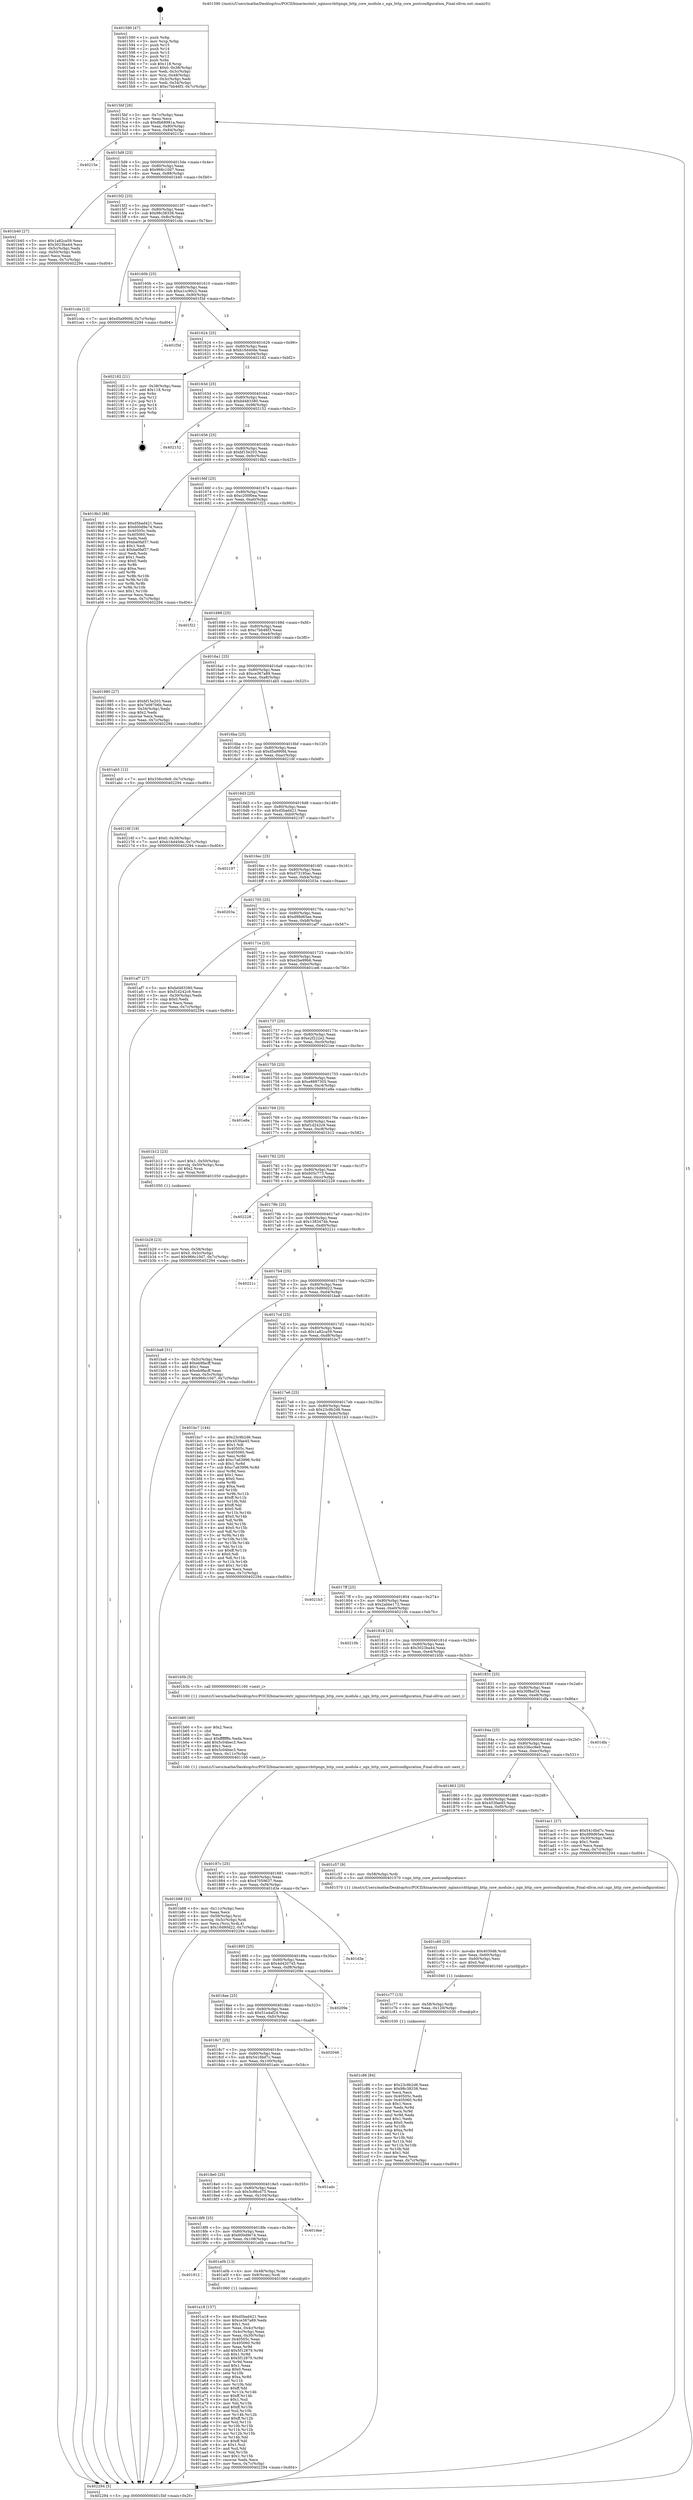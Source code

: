 digraph "0x401590" {
  label = "0x401590 (/mnt/c/Users/mathe/Desktop/tcc/POCII/binaries/extr_nginxsrchttpngx_http_core_module.c_ngx_http_core_postconfiguration_Final-ollvm.out::main(0))"
  labelloc = "t"
  node[shape=record]

  Entry [label="",width=0.3,height=0.3,shape=circle,fillcolor=black,style=filled]
  "0x4015bf" [label="{
     0x4015bf [26]\l
     | [instrs]\l
     &nbsp;&nbsp;0x4015bf \<+3\>: mov -0x7c(%rbp),%eax\l
     &nbsp;&nbsp;0x4015c2 \<+2\>: mov %eax,%ecx\l
     &nbsp;&nbsp;0x4015c4 \<+6\>: sub $0x8b68981a,%ecx\l
     &nbsp;&nbsp;0x4015ca \<+3\>: mov %eax,-0x80(%rbp)\l
     &nbsp;&nbsp;0x4015cd \<+6\>: mov %ecx,-0x84(%rbp)\l
     &nbsp;&nbsp;0x4015d3 \<+6\>: je 000000000040215e \<main+0xbce\>\l
  }"]
  "0x40215e" [label="{
     0x40215e\l
  }", style=dashed]
  "0x4015d9" [label="{
     0x4015d9 [25]\l
     | [instrs]\l
     &nbsp;&nbsp;0x4015d9 \<+5\>: jmp 00000000004015de \<main+0x4e\>\l
     &nbsp;&nbsp;0x4015de \<+3\>: mov -0x80(%rbp),%eax\l
     &nbsp;&nbsp;0x4015e1 \<+5\>: sub $0x966c10d7,%eax\l
     &nbsp;&nbsp;0x4015e6 \<+6\>: mov %eax,-0x88(%rbp)\l
     &nbsp;&nbsp;0x4015ec \<+6\>: je 0000000000401b40 \<main+0x5b0\>\l
  }"]
  Exit [label="",width=0.3,height=0.3,shape=circle,fillcolor=black,style=filled,peripheries=2]
  "0x401b40" [label="{
     0x401b40 [27]\l
     | [instrs]\l
     &nbsp;&nbsp;0x401b40 \<+5\>: mov $0x1a82ca59,%eax\l
     &nbsp;&nbsp;0x401b45 \<+5\>: mov $0x3023ba44,%ecx\l
     &nbsp;&nbsp;0x401b4a \<+3\>: mov -0x5c(%rbp),%edx\l
     &nbsp;&nbsp;0x401b4d \<+3\>: cmp -0x50(%rbp),%edx\l
     &nbsp;&nbsp;0x401b50 \<+3\>: cmovl %ecx,%eax\l
     &nbsp;&nbsp;0x401b53 \<+3\>: mov %eax,-0x7c(%rbp)\l
     &nbsp;&nbsp;0x401b56 \<+5\>: jmp 0000000000402294 \<main+0xd04\>\l
  }"]
  "0x4015f2" [label="{
     0x4015f2 [25]\l
     | [instrs]\l
     &nbsp;&nbsp;0x4015f2 \<+5\>: jmp 00000000004015f7 \<main+0x67\>\l
     &nbsp;&nbsp;0x4015f7 \<+3\>: mov -0x80(%rbp),%eax\l
     &nbsp;&nbsp;0x4015fa \<+5\>: sub $0x98c38338,%eax\l
     &nbsp;&nbsp;0x4015ff \<+6\>: mov %eax,-0x8c(%rbp)\l
     &nbsp;&nbsp;0x401605 \<+6\>: je 0000000000401cda \<main+0x74a\>\l
  }"]
  "0x401c86" [label="{
     0x401c86 [84]\l
     | [instrs]\l
     &nbsp;&nbsp;0x401c86 \<+5\>: mov $0x23c9b2d6,%eax\l
     &nbsp;&nbsp;0x401c8b \<+5\>: mov $0x98c38338,%esi\l
     &nbsp;&nbsp;0x401c90 \<+2\>: xor %ecx,%ecx\l
     &nbsp;&nbsp;0x401c92 \<+7\>: mov 0x40505c,%edx\l
     &nbsp;&nbsp;0x401c99 \<+8\>: mov 0x405060,%r8d\l
     &nbsp;&nbsp;0x401ca1 \<+3\>: sub $0x1,%ecx\l
     &nbsp;&nbsp;0x401ca4 \<+3\>: mov %edx,%r9d\l
     &nbsp;&nbsp;0x401ca7 \<+3\>: add %ecx,%r9d\l
     &nbsp;&nbsp;0x401caa \<+4\>: imul %r9d,%edx\l
     &nbsp;&nbsp;0x401cae \<+3\>: and $0x1,%edx\l
     &nbsp;&nbsp;0x401cb1 \<+3\>: cmp $0x0,%edx\l
     &nbsp;&nbsp;0x401cb4 \<+4\>: sete %r10b\l
     &nbsp;&nbsp;0x401cb8 \<+4\>: cmp $0xa,%r8d\l
     &nbsp;&nbsp;0x401cbc \<+4\>: setl %r11b\l
     &nbsp;&nbsp;0x401cc0 \<+3\>: mov %r10b,%bl\l
     &nbsp;&nbsp;0x401cc3 \<+3\>: and %r11b,%bl\l
     &nbsp;&nbsp;0x401cc6 \<+3\>: xor %r11b,%r10b\l
     &nbsp;&nbsp;0x401cc9 \<+3\>: or %r10b,%bl\l
     &nbsp;&nbsp;0x401ccc \<+3\>: test $0x1,%bl\l
     &nbsp;&nbsp;0x401ccf \<+3\>: cmovne %esi,%eax\l
     &nbsp;&nbsp;0x401cd2 \<+3\>: mov %eax,-0x7c(%rbp)\l
     &nbsp;&nbsp;0x401cd5 \<+5\>: jmp 0000000000402294 \<main+0xd04\>\l
  }"]
  "0x401cda" [label="{
     0x401cda [12]\l
     | [instrs]\l
     &nbsp;&nbsp;0x401cda \<+7\>: movl $0xd5a990fd,-0x7c(%rbp)\l
     &nbsp;&nbsp;0x401ce1 \<+5\>: jmp 0000000000402294 \<main+0xd04\>\l
  }"]
  "0x40160b" [label="{
     0x40160b [25]\l
     | [instrs]\l
     &nbsp;&nbsp;0x40160b \<+5\>: jmp 0000000000401610 \<main+0x80\>\l
     &nbsp;&nbsp;0x401610 \<+3\>: mov -0x80(%rbp),%eax\l
     &nbsp;&nbsp;0x401613 \<+5\>: sub $0xa1cc90c2,%eax\l
     &nbsp;&nbsp;0x401618 \<+6\>: mov %eax,-0x90(%rbp)\l
     &nbsp;&nbsp;0x40161e \<+6\>: je 0000000000401f3d \<main+0x9ad\>\l
  }"]
  "0x401c77" [label="{
     0x401c77 [15]\l
     | [instrs]\l
     &nbsp;&nbsp;0x401c77 \<+4\>: mov -0x58(%rbp),%rdi\l
     &nbsp;&nbsp;0x401c7b \<+6\>: mov %eax,-0x120(%rbp)\l
     &nbsp;&nbsp;0x401c81 \<+5\>: call 0000000000401030 \<free@plt\>\l
     | [calls]\l
     &nbsp;&nbsp;0x401030 \{1\} (unknown)\l
  }"]
  "0x401f3d" [label="{
     0x401f3d\l
  }", style=dashed]
  "0x401624" [label="{
     0x401624 [25]\l
     | [instrs]\l
     &nbsp;&nbsp;0x401624 \<+5\>: jmp 0000000000401629 \<main+0x99\>\l
     &nbsp;&nbsp;0x401629 \<+3\>: mov -0x80(%rbp),%eax\l
     &nbsp;&nbsp;0x40162c \<+5\>: sub $0xb16d40de,%eax\l
     &nbsp;&nbsp;0x401631 \<+6\>: mov %eax,-0x94(%rbp)\l
     &nbsp;&nbsp;0x401637 \<+6\>: je 0000000000402182 \<main+0xbf2\>\l
  }"]
  "0x401c60" [label="{
     0x401c60 [23]\l
     | [instrs]\l
     &nbsp;&nbsp;0x401c60 \<+10\>: movabs $0x4030d6,%rdi\l
     &nbsp;&nbsp;0x401c6a \<+3\>: mov %eax,-0x60(%rbp)\l
     &nbsp;&nbsp;0x401c6d \<+3\>: mov -0x60(%rbp),%esi\l
     &nbsp;&nbsp;0x401c70 \<+2\>: mov $0x0,%al\l
     &nbsp;&nbsp;0x401c72 \<+5\>: call 0000000000401040 \<printf@plt\>\l
     | [calls]\l
     &nbsp;&nbsp;0x401040 \{1\} (unknown)\l
  }"]
  "0x402182" [label="{
     0x402182 [21]\l
     | [instrs]\l
     &nbsp;&nbsp;0x402182 \<+3\>: mov -0x38(%rbp),%eax\l
     &nbsp;&nbsp;0x402185 \<+7\>: add $0x118,%rsp\l
     &nbsp;&nbsp;0x40218c \<+1\>: pop %rbx\l
     &nbsp;&nbsp;0x40218d \<+2\>: pop %r12\l
     &nbsp;&nbsp;0x40218f \<+2\>: pop %r13\l
     &nbsp;&nbsp;0x402191 \<+2\>: pop %r14\l
     &nbsp;&nbsp;0x402193 \<+2\>: pop %r15\l
     &nbsp;&nbsp;0x402195 \<+1\>: pop %rbp\l
     &nbsp;&nbsp;0x402196 \<+1\>: ret\l
  }"]
  "0x40163d" [label="{
     0x40163d [25]\l
     | [instrs]\l
     &nbsp;&nbsp;0x40163d \<+5\>: jmp 0000000000401642 \<main+0xb2\>\l
     &nbsp;&nbsp;0x401642 \<+3\>: mov -0x80(%rbp),%eax\l
     &nbsp;&nbsp;0x401645 \<+5\>: sub $0xbd483380,%eax\l
     &nbsp;&nbsp;0x40164a \<+6\>: mov %eax,-0x98(%rbp)\l
     &nbsp;&nbsp;0x401650 \<+6\>: je 0000000000402152 \<main+0xbc2\>\l
  }"]
  "0x401b88" [label="{
     0x401b88 [32]\l
     | [instrs]\l
     &nbsp;&nbsp;0x401b88 \<+6\>: mov -0x11c(%rbp),%ecx\l
     &nbsp;&nbsp;0x401b8e \<+3\>: imul %eax,%ecx\l
     &nbsp;&nbsp;0x401b91 \<+4\>: mov -0x58(%rbp),%rsi\l
     &nbsp;&nbsp;0x401b95 \<+4\>: movslq -0x5c(%rbp),%rdi\l
     &nbsp;&nbsp;0x401b99 \<+3\>: mov %ecx,(%rsi,%rdi,4)\l
     &nbsp;&nbsp;0x401b9c \<+7\>: movl $0x16d90d22,-0x7c(%rbp)\l
     &nbsp;&nbsp;0x401ba3 \<+5\>: jmp 0000000000402294 \<main+0xd04\>\l
  }"]
  "0x402152" [label="{
     0x402152\l
  }", style=dashed]
  "0x401656" [label="{
     0x401656 [25]\l
     | [instrs]\l
     &nbsp;&nbsp;0x401656 \<+5\>: jmp 000000000040165b \<main+0xcb\>\l
     &nbsp;&nbsp;0x40165b \<+3\>: mov -0x80(%rbp),%eax\l
     &nbsp;&nbsp;0x40165e \<+5\>: sub $0xbf15e203,%eax\l
     &nbsp;&nbsp;0x401663 \<+6\>: mov %eax,-0x9c(%rbp)\l
     &nbsp;&nbsp;0x401669 \<+6\>: je 00000000004019b3 \<main+0x423\>\l
  }"]
  "0x401b60" [label="{
     0x401b60 [40]\l
     | [instrs]\l
     &nbsp;&nbsp;0x401b60 \<+5\>: mov $0x2,%ecx\l
     &nbsp;&nbsp;0x401b65 \<+1\>: cltd\l
     &nbsp;&nbsp;0x401b66 \<+2\>: idiv %ecx\l
     &nbsp;&nbsp;0x401b68 \<+6\>: imul $0xfffffffe,%edx,%ecx\l
     &nbsp;&nbsp;0x401b6e \<+6\>: add $0x5c04bec3,%ecx\l
     &nbsp;&nbsp;0x401b74 \<+3\>: add $0x1,%ecx\l
     &nbsp;&nbsp;0x401b77 \<+6\>: sub $0x5c04bec3,%ecx\l
     &nbsp;&nbsp;0x401b7d \<+6\>: mov %ecx,-0x11c(%rbp)\l
     &nbsp;&nbsp;0x401b83 \<+5\>: call 0000000000401160 \<next_i\>\l
     | [calls]\l
     &nbsp;&nbsp;0x401160 \{1\} (/mnt/c/Users/mathe/Desktop/tcc/POCII/binaries/extr_nginxsrchttpngx_http_core_module.c_ngx_http_core_postconfiguration_Final-ollvm.out::next_i)\l
  }"]
  "0x4019b3" [label="{
     0x4019b3 [88]\l
     | [instrs]\l
     &nbsp;&nbsp;0x4019b3 \<+5\>: mov $0xd5bad421,%eax\l
     &nbsp;&nbsp;0x4019b8 \<+5\>: mov $0x600d9e74,%ecx\l
     &nbsp;&nbsp;0x4019bd \<+7\>: mov 0x40505c,%edx\l
     &nbsp;&nbsp;0x4019c4 \<+7\>: mov 0x405060,%esi\l
     &nbsp;&nbsp;0x4019cb \<+2\>: mov %edx,%edi\l
     &nbsp;&nbsp;0x4019cd \<+6\>: add $0xba0faf37,%edi\l
     &nbsp;&nbsp;0x4019d3 \<+3\>: sub $0x1,%edi\l
     &nbsp;&nbsp;0x4019d6 \<+6\>: sub $0xba0faf37,%edi\l
     &nbsp;&nbsp;0x4019dc \<+3\>: imul %edi,%edx\l
     &nbsp;&nbsp;0x4019df \<+3\>: and $0x1,%edx\l
     &nbsp;&nbsp;0x4019e2 \<+3\>: cmp $0x0,%edx\l
     &nbsp;&nbsp;0x4019e5 \<+4\>: sete %r8b\l
     &nbsp;&nbsp;0x4019e9 \<+3\>: cmp $0xa,%esi\l
     &nbsp;&nbsp;0x4019ec \<+4\>: setl %r9b\l
     &nbsp;&nbsp;0x4019f0 \<+3\>: mov %r8b,%r10b\l
     &nbsp;&nbsp;0x4019f3 \<+3\>: and %r9b,%r10b\l
     &nbsp;&nbsp;0x4019f6 \<+3\>: xor %r9b,%r8b\l
     &nbsp;&nbsp;0x4019f9 \<+3\>: or %r8b,%r10b\l
     &nbsp;&nbsp;0x4019fc \<+4\>: test $0x1,%r10b\l
     &nbsp;&nbsp;0x401a00 \<+3\>: cmovne %ecx,%eax\l
     &nbsp;&nbsp;0x401a03 \<+3\>: mov %eax,-0x7c(%rbp)\l
     &nbsp;&nbsp;0x401a06 \<+5\>: jmp 0000000000402294 \<main+0xd04\>\l
  }"]
  "0x40166f" [label="{
     0x40166f [25]\l
     | [instrs]\l
     &nbsp;&nbsp;0x40166f \<+5\>: jmp 0000000000401674 \<main+0xe4\>\l
     &nbsp;&nbsp;0x401674 \<+3\>: mov -0x80(%rbp),%eax\l
     &nbsp;&nbsp;0x401677 \<+5\>: sub $0xc200f0ea,%eax\l
     &nbsp;&nbsp;0x40167c \<+6\>: mov %eax,-0xa0(%rbp)\l
     &nbsp;&nbsp;0x401682 \<+6\>: je 0000000000401f22 \<main+0x992\>\l
  }"]
  "0x401b29" [label="{
     0x401b29 [23]\l
     | [instrs]\l
     &nbsp;&nbsp;0x401b29 \<+4\>: mov %rax,-0x58(%rbp)\l
     &nbsp;&nbsp;0x401b2d \<+7\>: movl $0x0,-0x5c(%rbp)\l
     &nbsp;&nbsp;0x401b34 \<+7\>: movl $0x966c10d7,-0x7c(%rbp)\l
     &nbsp;&nbsp;0x401b3b \<+5\>: jmp 0000000000402294 \<main+0xd04\>\l
  }"]
  "0x401f22" [label="{
     0x401f22\l
  }", style=dashed]
  "0x401688" [label="{
     0x401688 [25]\l
     | [instrs]\l
     &nbsp;&nbsp;0x401688 \<+5\>: jmp 000000000040168d \<main+0xfd\>\l
     &nbsp;&nbsp;0x40168d \<+3\>: mov -0x80(%rbp),%eax\l
     &nbsp;&nbsp;0x401690 \<+5\>: sub $0xc7bb46f3,%eax\l
     &nbsp;&nbsp;0x401695 \<+6\>: mov %eax,-0xa4(%rbp)\l
     &nbsp;&nbsp;0x40169b \<+6\>: je 0000000000401980 \<main+0x3f0\>\l
  }"]
  "0x401a18" [label="{
     0x401a18 [157]\l
     | [instrs]\l
     &nbsp;&nbsp;0x401a18 \<+5\>: mov $0xd5bad421,%ecx\l
     &nbsp;&nbsp;0x401a1d \<+5\>: mov $0xce367a89,%edx\l
     &nbsp;&nbsp;0x401a22 \<+3\>: mov $0x1,%sil\l
     &nbsp;&nbsp;0x401a25 \<+3\>: mov %eax,-0x4c(%rbp)\l
     &nbsp;&nbsp;0x401a28 \<+3\>: mov -0x4c(%rbp),%eax\l
     &nbsp;&nbsp;0x401a2b \<+3\>: mov %eax,-0x30(%rbp)\l
     &nbsp;&nbsp;0x401a2e \<+7\>: mov 0x40505c,%eax\l
     &nbsp;&nbsp;0x401a35 \<+8\>: mov 0x405060,%r8d\l
     &nbsp;&nbsp;0x401a3d \<+3\>: mov %eax,%r9d\l
     &nbsp;&nbsp;0x401a40 \<+7\>: add $0x5f12879,%r9d\l
     &nbsp;&nbsp;0x401a47 \<+4\>: sub $0x1,%r9d\l
     &nbsp;&nbsp;0x401a4b \<+7\>: sub $0x5f12879,%r9d\l
     &nbsp;&nbsp;0x401a52 \<+4\>: imul %r9d,%eax\l
     &nbsp;&nbsp;0x401a56 \<+3\>: and $0x1,%eax\l
     &nbsp;&nbsp;0x401a59 \<+3\>: cmp $0x0,%eax\l
     &nbsp;&nbsp;0x401a5c \<+4\>: sete %r10b\l
     &nbsp;&nbsp;0x401a60 \<+4\>: cmp $0xa,%r8d\l
     &nbsp;&nbsp;0x401a64 \<+4\>: setl %r11b\l
     &nbsp;&nbsp;0x401a68 \<+3\>: mov %r10b,%bl\l
     &nbsp;&nbsp;0x401a6b \<+3\>: xor $0xff,%bl\l
     &nbsp;&nbsp;0x401a6e \<+3\>: mov %r11b,%r14b\l
     &nbsp;&nbsp;0x401a71 \<+4\>: xor $0xff,%r14b\l
     &nbsp;&nbsp;0x401a75 \<+4\>: xor $0x1,%sil\l
     &nbsp;&nbsp;0x401a79 \<+3\>: mov %bl,%r15b\l
     &nbsp;&nbsp;0x401a7c \<+4\>: and $0xff,%r15b\l
     &nbsp;&nbsp;0x401a80 \<+3\>: and %sil,%r10b\l
     &nbsp;&nbsp;0x401a83 \<+3\>: mov %r14b,%r12b\l
     &nbsp;&nbsp;0x401a86 \<+4\>: and $0xff,%r12b\l
     &nbsp;&nbsp;0x401a8a \<+3\>: and %sil,%r11b\l
     &nbsp;&nbsp;0x401a8d \<+3\>: or %r10b,%r15b\l
     &nbsp;&nbsp;0x401a90 \<+3\>: or %r11b,%r12b\l
     &nbsp;&nbsp;0x401a93 \<+3\>: xor %r12b,%r15b\l
     &nbsp;&nbsp;0x401a96 \<+3\>: or %r14b,%bl\l
     &nbsp;&nbsp;0x401a99 \<+3\>: xor $0xff,%bl\l
     &nbsp;&nbsp;0x401a9c \<+4\>: or $0x1,%sil\l
     &nbsp;&nbsp;0x401aa0 \<+3\>: and %sil,%bl\l
     &nbsp;&nbsp;0x401aa3 \<+3\>: or %bl,%r15b\l
     &nbsp;&nbsp;0x401aa6 \<+4\>: test $0x1,%r15b\l
     &nbsp;&nbsp;0x401aaa \<+3\>: cmovne %edx,%ecx\l
     &nbsp;&nbsp;0x401aad \<+3\>: mov %ecx,-0x7c(%rbp)\l
     &nbsp;&nbsp;0x401ab0 \<+5\>: jmp 0000000000402294 \<main+0xd04\>\l
  }"]
  "0x401980" [label="{
     0x401980 [27]\l
     | [instrs]\l
     &nbsp;&nbsp;0x401980 \<+5\>: mov $0xbf15e203,%eax\l
     &nbsp;&nbsp;0x401985 \<+5\>: mov $0x7e08706b,%ecx\l
     &nbsp;&nbsp;0x40198a \<+3\>: mov -0x34(%rbp),%edx\l
     &nbsp;&nbsp;0x40198d \<+3\>: cmp $0x2,%edx\l
     &nbsp;&nbsp;0x401990 \<+3\>: cmovne %ecx,%eax\l
     &nbsp;&nbsp;0x401993 \<+3\>: mov %eax,-0x7c(%rbp)\l
     &nbsp;&nbsp;0x401996 \<+5\>: jmp 0000000000402294 \<main+0xd04\>\l
  }"]
  "0x4016a1" [label="{
     0x4016a1 [25]\l
     | [instrs]\l
     &nbsp;&nbsp;0x4016a1 \<+5\>: jmp 00000000004016a6 \<main+0x116\>\l
     &nbsp;&nbsp;0x4016a6 \<+3\>: mov -0x80(%rbp),%eax\l
     &nbsp;&nbsp;0x4016a9 \<+5\>: sub $0xce367a89,%eax\l
     &nbsp;&nbsp;0x4016ae \<+6\>: mov %eax,-0xa8(%rbp)\l
     &nbsp;&nbsp;0x4016b4 \<+6\>: je 0000000000401ab5 \<main+0x525\>\l
  }"]
  "0x402294" [label="{
     0x402294 [5]\l
     | [instrs]\l
     &nbsp;&nbsp;0x402294 \<+5\>: jmp 00000000004015bf \<main+0x2f\>\l
  }"]
  "0x401590" [label="{
     0x401590 [47]\l
     | [instrs]\l
     &nbsp;&nbsp;0x401590 \<+1\>: push %rbp\l
     &nbsp;&nbsp;0x401591 \<+3\>: mov %rsp,%rbp\l
     &nbsp;&nbsp;0x401594 \<+2\>: push %r15\l
     &nbsp;&nbsp;0x401596 \<+2\>: push %r14\l
     &nbsp;&nbsp;0x401598 \<+2\>: push %r13\l
     &nbsp;&nbsp;0x40159a \<+2\>: push %r12\l
     &nbsp;&nbsp;0x40159c \<+1\>: push %rbx\l
     &nbsp;&nbsp;0x40159d \<+7\>: sub $0x118,%rsp\l
     &nbsp;&nbsp;0x4015a4 \<+7\>: movl $0x0,-0x38(%rbp)\l
     &nbsp;&nbsp;0x4015ab \<+3\>: mov %edi,-0x3c(%rbp)\l
     &nbsp;&nbsp;0x4015ae \<+4\>: mov %rsi,-0x48(%rbp)\l
     &nbsp;&nbsp;0x4015b2 \<+3\>: mov -0x3c(%rbp),%edi\l
     &nbsp;&nbsp;0x4015b5 \<+3\>: mov %edi,-0x34(%rbp)\l
     &nbsp;&nbsp;0x4015b8 \<+7\>: movl $0xc7bb46f3,-0x7c(%rbp)\l
  }"]
  "0x401912" [label="{
     0x401912\l
  }", style=dashed]
  "0x401ab5" [label="{
     0x401ab5 [12]\l
     | [instrs]\l
     &nbsp;&nbsp;0x401ab5 \<+7\>: movl $0x336cc9e9,-0x7c(%rbp)\l
     &nbsp;&nbsp;0x401abc \<+5\>: jmp 0000000000402294 \<main+0xd04\>\l
  }"]
  "0x4016ba" [label="{
     0x4016ba [25]\l
     | [instrs]\l
     &nbsp;&nbsp;0x4016ba \<+5\>: jmp 00000000004016bf \<main+0x12f\>\l
     &nbsp;&nbsp;0x4016bf \<+3\>: mov -0x80(%rbp),%eax\l
     &nbsp;&nbsp;0x4016c2 \<+5\>: sub $0xd5a990fd,%eax\l
     &nbsp;&nbsp;0x4016c7 \<+6\>: mov %eax,-0xac(%rbp)\l
     &nbsp;&nbsp;0x4016cd \<+6\>: je 000000000040216f \<main+0xbdf\>\l
  }"]
  "0x401a0b" [label="{
     0x401a0b [13]\l
     | [instrs]\l
     &nbsp;&nbsp;0x401a0b \<+4\>: mov -0x48(%rbp),%rax\l
     &nbsp;&nbsp;0x401a0f \<+4\>: mov 0x8(%rax),%rdi\l
     &nbsp;&nbsp;0x401a13 \<+5\>: call 0000000000401060 \<atoi@plt\>\l
     | [calls]\l
     &nbsp;&nbsp;0x401060 \{1\} (unknown)\l
  }"]
  "0x40216f" [label="{
     0x40216f [19]\l
     | [instrs]\l
     &nbsp;&nbsp;0x40216f \<+7\>: movl $0x0,-0x38(%rbp)\l
     &nbsp;&nbsp;0x402176 \<+7\>: movl $0xb16d40de,-0x7c(%rbp)\l
     &nbsp;&nbsp;0x40217d \<+5\>: jmp 0000000000402294 \<main+0xd04\>\l
  }"]
  "0x4016d3" [label="{
     0x4016d3 [25]\l
     | [instrs]\l
     &nbsp;&nbsp;0x4016d3 \<+5\>: jmp 00000000004016d8 \<main+0x148\>\l
     &nbsp;&nbsp;0x4016d8 \<+3\>: mov -0x80(%rbp),%eax\l
     &nbsp;&nbsp;0x4016db \<+5\>: sub $0xd5bad421,%eax\l
     &nbsp;&nbsp;0x4016e0 \<+6\>: mov %eax,-0xb0(%rbp)\l
     &nbsp;&nbsp;0x4016e6 \<+6\>: je 0000000000402197 \<main+0xc07\>\l
  }"]
  "0x4018f9" [label="{
     0x4018f9 [25]\l
     | [instrs]\l
     &nbsp;&nbsp;0x4018f9 \<+5\>: jmp 00000000004018fe \<main+0x36e\>\l
     &nbsp;&nbsp;0x4018fe \<+3\>: mov -0x80(%rbp),%eax\l
     &nbsp;&nbsp;0x401901 \<+5\>: sub $0x600d9e74,%eax\l
     &nbsp;&nbsp;0x401906 \<+6\>: mov %eax,-0x108(%rbp)\l
     &nbsp;&nbsp;0x40190c \<+6\>: je 0000000000401a0b \<main+0x47b\>\l
  }"]
  "0x402197" [label="{
     0x402197\l
  }", style=dashed]
  "0x4016ec" [label="{
     0x4016ec [25]\l
     | [instrs]\l
     &nbsp;&nbsp;0x4016ec \<+5\>: jmp 00000000004016f1 \<main+0x161\>\l
     &nbsp;&nbsp;0x4016f1 \<+3\>: mov -0x80(%rbp),%eax\l
     &nbsp;&nbsp;0x4016f4 \<+5\>: sub $0xd73195ac,%eax\l
     &nbsp;&nbsp;0x4016f9 \<+6\>: mov %eax,-0xb4(%rbp)\l
     &nbsp;&nbsp;0x4016ff \<+6\>: je 000000000040203a \<main+0xaaa\>\l
  }"]
  "0x401dee" [label="{
     0x401dee\l
  }", style=dashed]
  "0x40203a" [label="{
     0x40203a\l
  }", style=dashed]
  "0x401705" [label="{
     0x401705 [25]\l
     | [instrs]\l
     &nbsp;&nbsp;0x401705 \<+5\>: jmp 000000000040170a \<main+0x17a\>\l
     &nbsp;&nbsp;0x40170a \<+3\>: mov -0x80(%rbp),%eax\l
     &nbsp;&nbsp;0x40170d \<+5\>: sub $0xd99d65ee,%eax\l
     &nbsp;&nbsp;0x401712 \<+6\>: mov %eax,-0xb8(%rbp)\l
     &nbsp;&nbsp;0x401718 \<+6\>: je 0000000000401af7 \<main+0x567\>\l
  }"]
  "0x4018e0" [label="{
     0x4018e0 [25]\l
     | [instrs]\l
     &nbsp;&nbsp;0x4018e0 \<+5\>: jmp 00000000004018e5 \<main+0x355\>\l
     &nbsp;&nbsp;0x4018e5 \<+3\>: mov -0x80(%rbp),%eax\l
     &nbsp;&nbsp;0x4018e8 \<+5\>: sub $0x5c86cd75,%eax\l
     &nbsp;&nbsp;0x4018ed \<+6\>: mov %eax,-0x104(%rbp)\l
     &nbsp;&nbsp;0x4018f3 \<+6\>: je 0000000000401dee \<main+0x85e\>\l
  }"]
  "0x401af7" [label="{
     0x401af7 [27]\l
     | [instrs]\l
     &nbsp;&nbsp;0x401af7 \<+5\>: mov $0xbd483380,%eax\l
     &nbsp;&nbsp;0x401afc \<+5\>: mov $0xf1d242c9,%ecx\l
     &nbsp;&nbsp;0x401b01 \<+3\>: mov -0x30(%rbp),%edx\l
     &nbsp;&nbsp;0x401b04 \<+3\>: cmp $0x0,%edx\l
     &nbsp;&nbsp;0x401b07 \<+3\>: cmove %ecx,%eax\l
     &nbsp;&nbsp;0x401b0a \<+3\>: mov %eax,-0x7c(%rbp)\l
     &nbsp;&nbsp;0x401b0d \<+5\>: jmp 0000000000402294 \<main+0xd04\>\l
  }"]
  "0x40171e" [label="{
     0x40171e [25]\l
     | [instrs]\l
     &nbsp;&nbsp;0x40171e \<+5\>: jmp 0000000000401723 \<main+0x193\>\l
     &nbsp;&nbsp;0x401723 \<+3\>: mov -0x80(%rbp),%eax\l
     &nbsp;&nbsp;0x401726 \<+5\>: sub $0xe2be99b6,%eax\l
     &nbsp;&nbsp;0x40172b \<+6\>: mov %eax,-0xbc(%rbp)\l
     &nbsp;&nbsp;0x401731 \<+6\>: je 0000000000401ce6 \<main+0x756\>\l
  }"]
  "0x401adc" [label="{
     0x401adc\l
  }", style=dashed]
  "0x401ce6" [label="{
     0x401ce6\l
  }", style=dashed]
  "0x401737" [label="{
     0x401737 [25]\l
     | [instrs]\l
     &nbsp;&nbsp;0x401737 \<+5\>: jmp 000000000040173c \<main+0x1ac\>\l
     &nbsp;&nbsp;0x40173c \<+3\>: mov -0x80(%rbp),%eax\l
     &nbsp;&nbsp;0x40173f \<+5\>: sub $0xe2f222e2,%eax\l
     &nbsp;&nbsp;0x401744 \<+6\>: mov %eax,-0xc0(%rbp)\l
     &nbsp;&nbsp;0x40174a \<+6\>: je 00000000004021ee \<main+0xc5e\>\l
  }"]
  "0x4018c7" [label="{
     0x4018c7 [25]\l
     | [instrs]\l
     &nbsp;&nbsp;0x4018c7 \<+5\>: jmp 00000000004018cc \<main+0x33c\>\l
     &nbsp;&nbsp;0x4018cc \<+3\>: mov -0x80(%rbp),%eax\l
     &nbsp;&nbsp;0x4018cf \<+5\>: sub $0x5416bd7c,%eax\l
     &nbsp;&nbsp;0x4018d4 \<+6\>: mov %eax,-0x100(%rbp)\l
     &nbsp;&nbsp;0x4018da \<+6\>: je 0000000000401adc \<main+0x54c\>\l
  }"]
  "0x4021ee" [label="{
     0x4021ee\l
  }", style=dashed]
  "0x401750" [label="{
     0x401750 [25]\l
     | [instrs]\l
     &nbsp;&nbsp;0x401750 \<+5\>: jmp 0000000000401755 \<main+0x1c5\>\l
     &nbsp;&nbsp;0x401755 \<+3\>: mov -0x80(%rbp),%eax\l
     &nbsp;&nbsp;0x401758 \<+5\>: sub $0xe8887305,%eax\l
     &nbsp;&nbsp;0x40175d \<+6\>: mov %eax,-0xc4(%rbp)\l
     &nbsp;&nbsp;0x401763 \<+6\>: je 0000000000401e8a \<main+0x8fa\>\l
  }"]
  "0x402046" [label="{
     0x402046\l
  }", style=dashed]
  "0x401e8a" [label="{
     0x401e8a\l
  }", style=dashed]
  "0x401769" [label="{
     0x401769 [25]\l
     | [instrs]\l
     &nbsp;&nbsp;0x401769 \<+5\>: jmp 000000000040176e \<main+0x1de\>\l
     &nbsp;&nbsp;0x40176e \<+3\>: mov -0x80(%rbp),%eax\l
     &nbsp;&nbsp;0x401771 \<+5\>: sub $0xf1d242c9,%eax\l
     &nbsp;&nbsp;0x401776 \<+6\>: mov %eax,-0xc8(%rbp)\l
     &nbsp;&nbsp;0x40177c \<+6\>: je 0000000000401b12 \<main+0x582\>\l
  }"]
  "0x4018ae" [label="{
     0x4018ae [25]\l
     | [instrs]\l
     &nbsp;&nbsp;0x4018ae \<+5\>: jmp 00000000004018b3 \<main+0x323\>\l
     &nbsp;&nbsp;0x4018b3 \<+3\>: mov -0x80(%rbp),%eax\l
     &nbsp;&nbsp;0x4018b6 \<+5\>: sub $0x51a4af24,%eax\l
     &nbsp;&nbsp;0x4018bb \<+6\>: mov %eax,-0xfc(%rbp)\l
     &nbsp;&nbsp;0x4018c1 \<+6\>: je 0000000000402046 \<main+0xab6\>\l
  }"]
  "0x401b12" [label="{
     0x401b12 [23]\l
     | [instrs]\l
     &nbsp;&nbsp;0x401b12 \<+7\>: movl $0x1,-0x50(%rbp)\l
     &nbsp;&nbsp;0x401b19 \<+4\>: movslq -0x50(%rbp),%rax\l
     &nbsp;&nbsp;0x401b1d \<+4\>: shl $0x2,%rax\l
     &nbsp;&nbsp;0x401b21 \<+3\>: mov %rax,%rdi\l
     &nbsp;&nbsp;0x401b24 \<+5\>: call 0000000000401050 \<malloc@plt\>\l
     | [calls]\l
     &nbsp;&nbsp;0x401050 \{1\} (unknown)\l
  }"]
  "0x401782" [label="{
     0x401782 [25]\l
     | [instrs]\l
     &nbsp;&nbsp;0x401782 \<+5\>: jmp 0000000000401787 \<main+0x1f7\>\l
     &nbsp;&nbsp;0x401787 \<+3\>: mov -0x80(%rbp),%eax\l
     &nbsp;&nbsp;0x40178a \<+5\>: sub $0x605c773,%eax\l
     &nbsp;&nbsp;0x40178f \<+6\>: mov %eax,-0xcc(%rbp)\l
     &nbsp;&nbsp;0x401795 \<+6\>: je 0000000000402228 \<main+0xc98\>\l
  }"]
  "0x40209e" [label="{
     0x40209e\l
  }", style=dashed]
  "0x402228" [label="{
     0x402228\l
  }", style=dashed]
  "0x40179b" [label="{
     0x40179b [25]\l
     | [instrs]\l
     &nbsp;&nbsp;0x40179b \<+5\>: jmp 00000000004017a0 \<main+0x210\>\l
     &nbsp;&nbsp;0x4017a0 \<+3\>: mov -0x80(%rbp),%eax\l
     &nbsp;&nbsp;0x4017a3 \<+5\>: sub $0x1383474b,%eax\l
     &nbsp;&nbsp;0x4017a8 \<+6\>: mov %eax,-0xd0(%rbp)\l
     &nbsp;&nbsp;0x4017ae \<+6\>: je 000000000040221c \<main+0xc8c\>\l
  }"]
  "0x401895" [label="{
     0x401895 [25]\l
     | [instrs]\l
     &nbsp;&nbsp;0x401895 \<+5\>: jmp 000000000040189a \<main+0x30a\>\l
     &nbsp;&nbsp;0x40189a \<+3\>: mov -0x80(%rbp),%eax\l
     &nbsp;&nbsp;0x40189d \<+5\>: sub $0x4d420745,%eax\l
     &nbsp;&nbsp;0x4018a2 \<+6\>: mov %eax,-0xf8(%rbp)\l
     &nbsp;&nbsp;0x4018a8 \<+6\>: je 000000000040209e \<main+0xb0e\>\l
  }"]
  "0x40221c" [label="{
     0x40221c\l
  }", style=dashed]
  "0x4017b4" [label="{
     0x4017b4 [25]\l
     | [instrs]\l
     &nbsp;&nbsp;0x4017b4 \<+5\>: jmp 00000000004017b9 \<main+0x229\>\l
     &nbsp;&nbsp;0x4017b9 \<+3\>: mov -0x80(%rbp),%eax\l
     &nbsp;&nbsp;0x4017bc \<+5\>: sub $0x16d90d22,%eax\l
     &nbsp;&nbsp;0x4017c1 \<+6\>: mov %eax,-0xd4(%rbp)\l
     &nbsp;&nbsp;0x4017c7 \<+6\>: je 0000000000401ba8 \<main+0x618\>\l
  }"]
  "0x401d3e" [label="{
     0x401d3e\l
  }", style=dashed]
  "0x401ba8" [label="{
     0x401ba8 [31]\l
     | [instrs]\l
     &nbsp;&nbsp;0x401ba8 \<+3\>: mov -0x5c(%rbp),%eax\l
     &nbsp;&nbsp;0x401bab \<+5\>: add $0xeb9facff,%eax\l
     &nbsp;&nbsp;0x401bb0 \<+3\>: add $0x1,%eax\l
     &nbsp;&nbsp;0x401bb3 \<+5\>: sub $0xeb9facff,%eax\l
     &nbsp;&nbsp;0x401bb8 \<+3\>: mov %eax,-0x5c(%rbp)\l
     &nbsp;&nbsp;0x401bbb \<+7\>: movl $0x966c10d7,-0x7c(%rbp)\l
     &nbsp;&nbsp;0x401bc2 \<+5\>: jmp 0000000000402294 \<main+0xd04\>\l
  }"]
  "0x4017cd" [label="{
     0x4017cd [25]\l
     | [instrs]\l
     &nbsp;&nbsp;0x4017cd \<+5\>: jmp 00000000004017d2 \<main+0x242\>\l
     &nbsp;&nbsp;0x4017d2 \<+3\>: mov -0x80(%rbp),%eax\l
     &nbsp;&nbsp;0x4017d5 \<+5\>: sub $0x1a82ca59,%eax\l
     &nbsp;&nbsp;0x4017da \<+6\>: mov %eax,-0xd8(%rbp)\l
     &nbsp;&nbsp;0x4017e0 \<+6\>: je 0000000000401bc7 \<main+0x637\>\l
  }"]
  "0x40187c" [label="{
     0x40187c [25]\l
     | [instrs]\l
     &nbsp;&nbsp;0x40187c \<+5\>: jmp 0000000000401881 \<main+0x2f1\>\l
     &nbsp;&nbsp;0x401881 \<+3\>: mov -0x80(%rbp),%eax\l
     &nbsp;&nbsp;0x401884 \<+5\>: sub $0x47059637,%eax\l
     &nbsp;&nbsp;0x401889 \<+6\>: mov %eax,-0xf4(%rbp)\l
     &nbsp;&nbsp;0x40188f \<+6\>: je 0000000000401d3e \<main+0x7ae\>\l
  }"]
  "0x401bc7" [label="{
     0x401bc7 [144]\l
     | [instrs]\l
     &nbsp;&nbsp;0x401bc7 \<+5\>: mov $0x23c9b2d6,%eax\l
     &nbsp;&nbsp;0x401bcc \<+5\>: mov $0x453fae45,%ecx\l
     &nbsp;&nbsp;0x401bd1 \<+2\>: mov $0x1,%dl\l
     &nbsp;&nbsp;0x401bd3 \<+7\>: mov 0x40505c,%esi\l
     &nbsp;&nbsp;0x401bda \<+7\>: mov 0x405060,%edi\l
     &nbsp;&nbsp;0x401be1 \<+3\>: mov %esi,%r8d\l
     &nbsp;&nbsp;0x401be4 \<+7\>: add $0xc7a63996,%r8d\l
     &nbsp;&nbsp;0x401beb \<+4\>: sub $0x1,%r8d\l
     &nbsp;&nbsp;0x401bef \<+7\>: sub $0xc7a63996,%r8d\l
     &nbsp;&nbsp;0x401bf6 \<+4\>: imul %r8d,%esi\l
     &nbsp;&nbsp;0x401bfa \<+3\>: and $0x1,%esi\l
     &nbsp;&nbsp;0x401bfd \<+3\>: cmp $0x0,%esi\l
     &nbsp;&nbsp;0x401c00 \<+4\>: sete %r9b\l
     &nbsp;&nbsp;0x401c04 \<+3\>: cmp $0xa,%edi\l
     &nbsp;&nbsp;0x401c07 \<+4\>: setl %r10b\l
     &nbsp;&nbsp;0x401c0b \<+3\>: mov %r9b,%r11b\l
     &nbsp;&nbsp;0x401c0e \<+4\>: xor $0xff,%r11b\l
     &nbsp;&nbsp;0x401c12 \<+3\>: mov %r10b,%bl\l
     &nbsp;&nbsp;0x401c15 \<+3\>: xor $0xff,%bl\l
     &nbsp;&nbsp;0x401c18 \<+3\>: xor $0x0,%dl\l
     &nbsp;&nbsp;0x401c1b \<+3\>: mov %r11b,%r14b\l
     &nbsp;&nbsp;0x401c1e \<+4\>: and $0x0,%r14b\l
     &nbsp;&nbsp;0x401c22 \<+3\>: and %dl,%r9b\l
     &nbsp;&nbsp;0x401c25 \<+3\>: mov %bl,%r15b\l
     &nbsp;&nbsp;0x401c28 \<+4\>: and $0x0,%r15b\l
     &nbsp;&nbsp;0x401c2c \<+3\>: and %dl,%r10b\l
     &nbsp;&nbsp;0x401c2f \<+3\>: or %r9b,%r14b\l
     &nbsp;&nbsp;0x401c32 \<+3\>: or %r10b,%r15b\l
     &nbsp;&nbsp;0x401c35 \<+3\>: xor %r15b,%r14b\l
     &nbsp;&nbsp;0x401c38 \<+3\>: or %bl,%r11b\l
     &nbsp;&nbsp;0x401c3b \<+4\>: xor $0xff,%r11b\l
     &nbsp;&nbsp;0x401c3f \<+3\>: or $0x0,%dl\l
     &nbsp;&nbsp;0x401c42 \<+3\>: and %dl,%r11b\l
     &nbsp;&nbsp;0x401c45 \<+3\>: or %r11b,%r14b\l
     &nbsp;&nbsp;0x401c48 \<+4\>: test $0x1,%r14b\l
     &nbsp;&nbsp;0x401c4c \<+3\>: cmovne %ecx,%eax\l
     &nbsp;&nbsp;0x401c4f \<+3\>: mov %eax,-0x7c(%rbp)\l
     &nbsp;&nbsp;0x401c52 \<+5\>: jmp 0000000000402294 \<main+0xd04\>\l
  }"]
  "0x4017e6" [label="{
     0x4017e6 [25]\l
     | [instrs]\l
     &nbsp;&nbsp;0x4017e6 \<+5\>: jmp 00000000004017eb \<main+0x25b\>\l
     &nbsp;&nbsp;0x4017eb \<+3\>: mov -0x80(%rbp),%eax\l
     &nbsp;&nbsp;0x4017ee \<+5\>: sub $0x23c9b2d6,%eax\l
     &nbsp;&nbsp;0x4017f3 \<+6\>: mov %eax,-0xdc(%rbp)\l
     &nbsp;&nbsp;0x4017f9 \<+6\>: je 00000000004021b3 \<main+0xc23\>\l
  }"]
  "0x401c57" [label="{
     0x401c57 [9]\l
     | [instrs]\l
     &nbsp;&nbsp;0x401c57 \<+4\>: mov -0x58(%rbp),%rdi\l
     &nbsp;&nbsp;0x401c5b \<+5\>: call 0000000000401570 \<ngx_http_core_postconfiguration\>\l
     | [calls]\l
     &nbsp;&nbsp;0x401570 \{1\} (/mnt/c/Users/mathe/Desktop/tcc/POCII/binaries/extr_nginxsrchttpngx_http_core_module.c_ngx_http_core_postconfiguration_Final-ollvm.out::ngx_http_core_postconfiguration)\l
  }"]
  "0x4021b3" [label="{
     0x4021b3\l
  }", style=dashed]
  "0x4017ff" [label="{
     0x4017ff [25]\l
     | [instrs]\l
     &nbsp;&nbsp;0x4017ff \<+5\>: jmp 0000000000401804 \<main+0x274\>\l
     &nbsp;&nbsp;0x401804 \<+3\>: mov -0x80(%rbp),%eax\l
     &nbsp;&nbsp;0x401807 \<+5\>: sub $0x2abbe172,%eax\l
     &nbsp;&nbsp;0x40180c \<+6\>: mov %eax,-0xe0(%rbp)\l
     &nbsp;&nbsp;0x401812 \<+6\>: je 000000000040210b \<main+0xb7b\>\l
  }"]
  "0x401863" [label="{
     0x401863 [25]\l
     | [instrs]\l
     &nbsp;&nbsp;0x401863 \<+5\>: jmp 0000000000401868 \<main+0x2d8\>\l
     &nbsp;&nbsp;0x401868 \<+3\>: mov -0x80(%rbp),%eax\l
     &nbsp;&nbsp;0x40186b \<+5\>: sub $0x453fae45,%eax\l
     &nbsp;&nbsp;0x401870 \<+6\>: mov %eax,-0xf0(%rbp)\l
     &nbsp;&nbsp;0x401876 \<+6\>: je 0000000000401c57 \<main+0x6c7\>\l
  }"]
  "0x40210b" [label="{
     0x40210b\l
  }", style=dashed]
  "0x401818" [label="{
     0x401818 [25]\l
     | [instrs]\l
     &nbsp;&nbsp;0x401818 \<+5\>: jmp 000000000040181d \<main+0x28d\>\l
     &nbsp;&nbsp;0x40181d \<+3\>: mov -0x80(%rbp),%eax\l
     &nbsp;&nbsp;0x401820 \<+5\>: sub $0x3023ba44,%eax\l
     &nbsp;&nbsp;0x401825 \<+6\>: mov %eax,-0xe4(%rbp)\l
     &nbsp;&nbsp;0x40182b \<+6\>: je 0000000000401b5b \<main+0x5cb\>\l
  }"]
  "0x401ac1" [label="{
     0x401ac1 [27]\l
     | [instrs]\l
     &nbsp;&nbsp;0x401ac1 \<+5\>: mov $0x5416bd7c,%eax\l
     &nbsp;&nbsp;0x401ac6 \<+5\>: mov $0xd99d65ee,%ecx\l
     &nbsp;&nbsp;0x401acb \<+3\>: mov -0x30(%rbp),%edx\l
     &nbsp;&nbsp;0x401ace \<+3\>: cmp $0x1,%edx\l
     &nbsp;&nbsp;0x401ad1 \<+3\>: cmovl %ecx,%eax\l
     &nbsp;&nbsp;0x401ad4 \<+3\>: mov %eax,-0x7c(%rbp)\l
     &nbsp;&nbsp;0x401ad7 \<+5\>: jmp 0000000000402294 \<main+0xd04\>\l
  }"]
  "0x401b5b" [label="{
     0x401b5b [5]\l
     | [instrs]\l
     &nbsp;&nbsp;0x401b5b \<+5\>: call 0000000000401160 \<next_i\>\l
     | [calls]\l
     &nbsp;&nbsp;0x401160 \{1\} (/mnt/c/Users/mathe/Desktop/tcc/POCII/binaries/extr_nginxsrchttpngx_http_core_module.c_ngx_http_core_postconfiguration_Final-ollvm.out::next_i)\l
  }"]
  "0x401831" [label="{
     0x401831 [25]\l
     | [instrs]\l
     &nbsp;&nbsp;0x401831 \<+5\>: jmp 0000000000401836 \<main+0x2a6\>\l
     &nbsp;&nbsp;0x401836 \<+3\>: mov -0x80(%rbp),%eax\l
     &nbsp;&nbsp;0x401839 \<+5\>: sub $0x30f8af34,%eax\l
     &nbsp;&nbsp;0x40183e \<+6\>: mov %eax,-0xe8(%rbp)\l
     &nbsp;&nbsp;0x401844 \<+6\>: je 0000000000401dfa \<main+0x86a\>\l
  }"]
  "0x40184a" [label="{
     0x40184a [25]\l
     | [instrs]\l
     &nbsp;&nbsp;0x40184a \<+5\>: jmp 000000000040184f \<main+0x2bf\>\l
     &nbsp;&nbsp;0x40184f \<+3\>: mov -0x80(%rbp),%eax\l
     &nbsp;&nbsp;0x401852 \<+5\>: sub $0x336cc9e9,%eax\l
     &nbsp;&nbsp;0x401857 \<+6\>: mov %eax,-0xec(%rbp)\l
     &nbsp;&nbsp;0x40185d \<+6\>: je 0000000000401ac1 \<main+0x531\>\l
  }"]
  "0x401dfa" [label="{
     0x401dfa\l
  }", style=dashed]
  Entry -> "0x401590" [label=" 1"]
  "0x4015bf" -> "0x40215e" [label=" 0"]
  "0x4015bf" -> "0x4015d9" [label=" 16"]
  "0x402182" -> Exit [label=" 1"]
  "0x4015d9" -> "0x401b40" [label=" 2"]
  "0x4015d9" -> "0x4015f2" [label=" 14"]
  "0x40216f" -> "0x402294" [label=" 1"]
  "0x4015f2" -> "0x401cda" [label=" 1"]
  "0x4015f2" -> "0x40160b" [label=" 13"]
  "0x401cda" -> "0x402294" [label=" 1"]
  "0x40160b" -> "0x401f3d" [label=" 0"]
  "0x40160b" -> "0x401624" [label=" 13"]
  "0x401c86" -> "0x402294" [label=" 1"]
  "0x401624" -> "0x402182" [label=" 1"]
  "0x401624" -> "0x40163d" [label=" 12"]
  "0x401c77" -> "0x401c86" [label=" 1"]
  "0x40163d" -> "0x402152" [label=" 0"]
  "0x40163d" -> "0x401656" [label=" 12"]
  "0x401c60" -> "0x401c77" [label=" 1"]
  "0x401656" -> "0x4019b3" [label=" 1"]
  "0x401656" -> "0x40166f" [label=" 11"]
  "0x401c57" -> "0x401c60" [label=" 1"]
  "0x40166f" -> "0x401f22" [label=" 0"]
  "0x40166f" -> "0x401688" [label=" 11"]
  "0x401bc7" -> "0x402294" [label=" 1"]
  "0x401688" -> "0x401980" [label=" 1"]
  "0x401688" -> "0x4016a1" [label=" 10"]
  "0x401980" -> "0x402294" [label=" 1"]
  "0x401590" -> "0x4015bf" [label=" 1"]
  "0x402294" -> "0x4015bf" [label=" 15"]
  "0x4019b3" -> "0x402294" [label=" 1"]
  "0x401ba8" -> "0x402294" [label=" 1"]
  "0x4016a1" -> "0x401ab5" [label=" 1"]
  "0x4016a1" -> "0x4016ba" [label=" 9"]
  "0x401b88" -> "0x402294" [label=" 1"]
  "0x4016ba" -> "0x40216f" [label=" 1"]
  "0x4016ba" -> "0x4016d3" [label=" 8"]
  "0x401b60" -> "0x401b88" [label=" 1"]
  "0x4016d3" -> "0x402197" [label=" 0"]
  "0x4016d3" -> "0x4016ec" [label=" 8"]
  "0x401b40" -> "0x402294" [label=" 2"]
  "0x4016ec" -> "0x40203a" [label=" 0"]
  "0x4016ec" -> "0x401705" [label=" 8"]
  "0x401b29" -> "0x402294" [label=" 1"]
  "0x401705" -> "0x401af7" [label=" 1"]
  "0x401705" -> "0x40171e" [label=" 7"]
  "0x401af7" -> "0x402294" [label=" 1"]
  "0x40171e" -> "0x401ce6" [label=" 0"]
  "0x40171e" -> "0x401737" [label=" 7"]
  "0x401ac1" -> "0x402294" [label=" 1"]
  "0x401737" -> "0x4021ee" [label=" 0"]
  "0x401737" -> "0x401750" [label=" 7"]
  "0x401a18" -> "0x402294" [label=" 1"]
  "0x401750" -> "0x401e8a" [label=" 0"]
  "0x401750" -> "0x401769" [label=" 7"]
  "0x401a0b" -> "0x401a18" [label=" 1"]
  "0x401769" -> "0x401b12" [label=" 1"]
  "0x401769" -> "0x401782" [label=" 6"]
  "0x4018f9" -> "0x401a0b" [label=" 1"]
  "0x401782" -> "0x402228" [label=" 0"]
  "0x401782" -> "0x40179b" [label=" 6"]
  "0x401b5b" -> "0x401b60" [label=" 1"]
  "0x40179b" -> "0x40221c" [label=" 0"]
  "0x40179b" -> "0x4017b4" [label=" 6"]
  "0x4018e0" -> "0x401dee" [label=" 0"]
  "0x4017b4" -> "0x401ba8" [label=" 1"]
  "0x4017b4" -> "0x4017cd" [label=" 5"]
  "0x401b12" -> "0x401b29" [label=" 1"]
  "0x4017cd" -> "0x401bc7" [label=" 1"]
  "0x4017cd" -> "0x4017e6" [label=" 4"]
  "0x4018c7" -> "0x401adc" [label=" 0"]
  "0x4017e6" -> "0x4021b3" [label=" 0"]
  "0x4017e6" -> "0x4017ff" [label=" 4"]
  "0x401ab5" -> "0x402294" [label=" 1"]
  "0x4017ff" -> "0x40210b" [label=" 0"]
  "0x4017ff" -> "0x401818" [label=" 4"]
  "0x4018ae" -> "0x402046" [label=" 0"]
  "0x401818" -> "0x401b5b" [label=" 1"]
  "0x401818" -> "0x401831" [label=" 3"]
  "0x4018f9" -> "0x401912" [label=" 0"]
  "0x401831" -> "0x401dfa" [label=" 0"]
  "0x401831" -> "0x40184a" [label=" 3"]
  "0x401895" -> "0x4018ae" [label=" 1"]
  "0x40184a" -> "0x401ac1" [label=" 1"]
  "0x40184a" -> "0x401863" [label=" 2"]
  "0x4018ae" -> "0x4018c7" [label=" 1"]
  "0x401863" -> "0x401c57" [label=" 1"]
  "0x401863" -> "0x40187c" [label=" 1"]
  "0x4018c7" -> "0x4018e0" [label=" 1"]
  "0x40187c" -> "0x401d3e" [label=" 0"]
  "0x40187c" -> "0x401895" [label=" 1"]
  "0x4018e0" -> "0x4018f9" [label=" 1"]
  "0x401895" -> "0x40209e" [label=" 0"]
}
